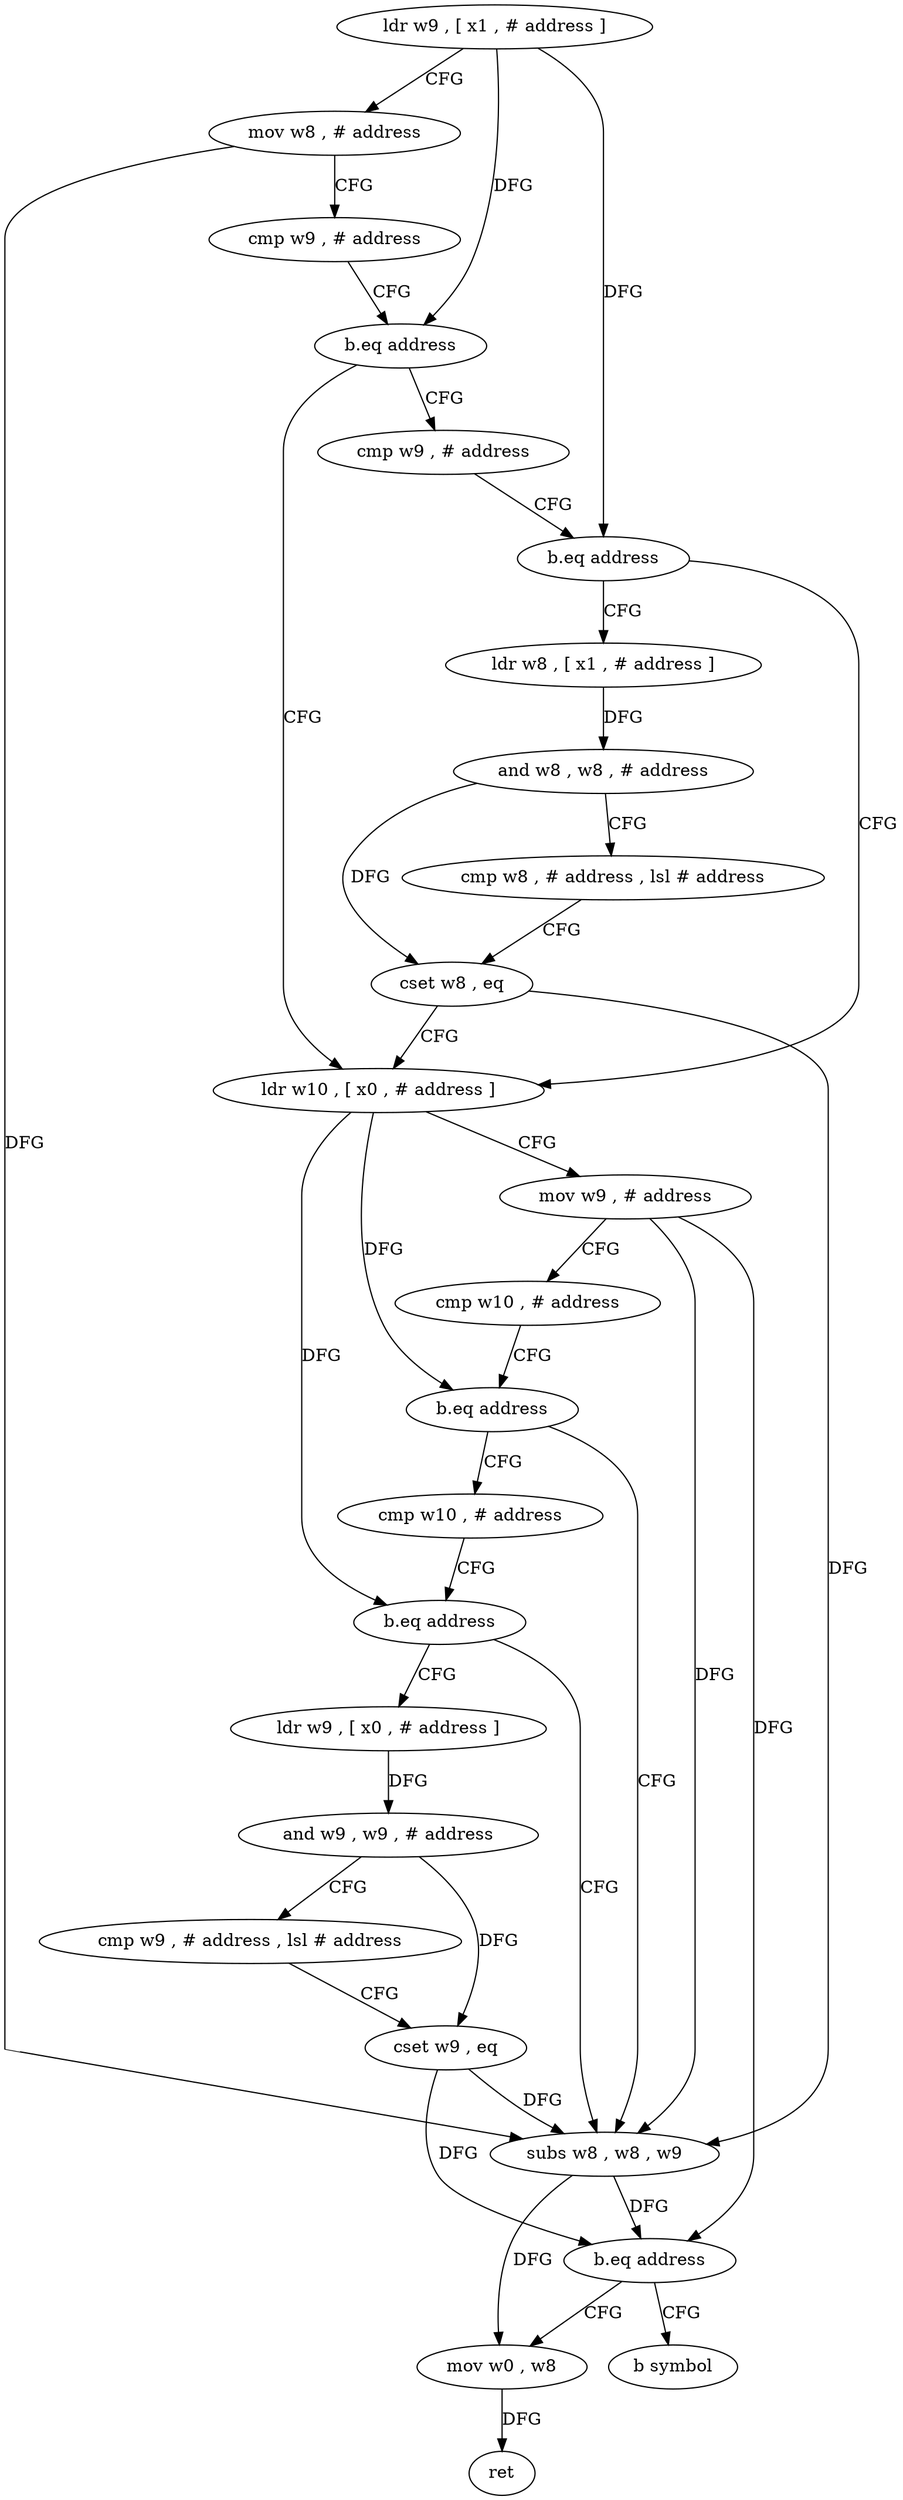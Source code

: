 digraph "func" {
"4233720" [label = "ldr w9 , [ x1 , # address ]" ]
"4233724" [label = "mov w8 , # address" ]
"4233728" [label = "cmp w9 , # address" ]
"4233732" [label = "b.eq address" ]
"4233760" [label = "ldr w10 , [ x0 , # address ]" ]
"4233736" [label = "cmp w9 , # address" ]
"4233764" [label = "mov w9 , # address" ]
"4233768" [label = "cmp w10 , # address" ]
"4233772" [label = "b.eq address" ]
"4233800" [label = "subs w8 , w8 , w9" ]
"4233776" [label = "cmp w10 , # address" ]
"4233740" [label = "b.eq address" ]
"4233744" [label = "ldr w8 , [ x1 , # address ]" ]
"4233804" [label = "b.eq address" ]
"4233816" [label = "b symbol" ]
"4233808" [label = "mov w0 , w8" ]
"4233780" [label = "b.eq address" ]
"4233784" [label = "ldr w9 , [ x0 , # address ]" ]
"4233748" [label = "and w8 , w8 , # address" ]
"4233752" [label = "cmp w8 , # address , lsl # address" ]
"4233756" [label = "cset w8 , eq" ]
"4233812" [label = "ret" ]
"4233788" [label = "and w9 , w9 , # address" ]
"4233792" [label = "cmp w9 , # address , lsl # address" ]
"4233796" [label = "cset w9 , eq" ]
"4233720" -> "4233724" [ label = "CFG" ]
"4233720" -> "4233732" [ label = "DFG" ]
"4233720" -> "4233740" [ label = "DFG" ]
"4233724" -> "4233728" [ label = "CFG" ]
"4233724" -> "4233800" [ label = "DFG" ]
"4233728" -> "4233732" [ label = "CFG" ]
"4233732" -> "4233760" [ label = "CFG" ]
"4233732" -> "4233736" [ label = "CFG" ]
"4233760" -> "4233764" [ label = "CFG" ]
"4233760" -> "4233772" [ label = "DFG" ]
"4233760" -> "4233780" [ label = "DFG" ]
"4233736" -> "4233740" [ label = "CFG" ]
"4233764" -> "4233768" [ label = "CFG" ]
"4233764" -> "4233800" [ label = "DFG" ]
"4233764" -> "4233804" [ label = "DFG" ]
"4233768" -> "4233772" [ label = "CFG" ]
"4233772" -> "4233800" [ label = "CFG" ]
"4233772" -> "4233776" [ label = "CFG" ]
"4233800" -> "4233804" [ label = "DFG" ]
"4233800" -> "4233808" [ label = "DFG" ]
"4233776" -> "4233780" [ label = "CFG" ]
"4233740" -> "4233760" [ label = "CFG" ]
"4233740" -> "4233744" [ label = "CFG" ]
"4233744" -> "4233748" [ label = "DFG" ]
"4233804" -> "4233816" [ label = "CFG" ]
"4233804" -> "4233808" [ label = "CFG" ]
"4233808" -> "4233812" [ label = "DFG" ]
"4233780" -> "4233800" [ label = "CFG" ]
"4233780" -> "4233784" [ label = "CFG" ]
"4233784" -> "4233788" [ label = "DFG" ]
"4233748" -> "4233752" [ label = "CFG" ]
"4233748" -> "4233756" [ label = "DFG" ]
"4233752" -> "4233756" [ label = "CFG" ]
"4233756" -> "4233760" [ label = "CFG" ]
"4233756" -> "4233800" [ label = "DFG" ]
"4233788" -> "4233792" [ label = "CFG" ]
"4233788" -> "4233796" [ label = "DFG" ]
"4233792" -> "4233796" [ label = "CFG" ]
"4233796" -> "4233800" [ label = "DFG" ]
"4233796" -> "4233804" [ label = "DFG" ]
}
